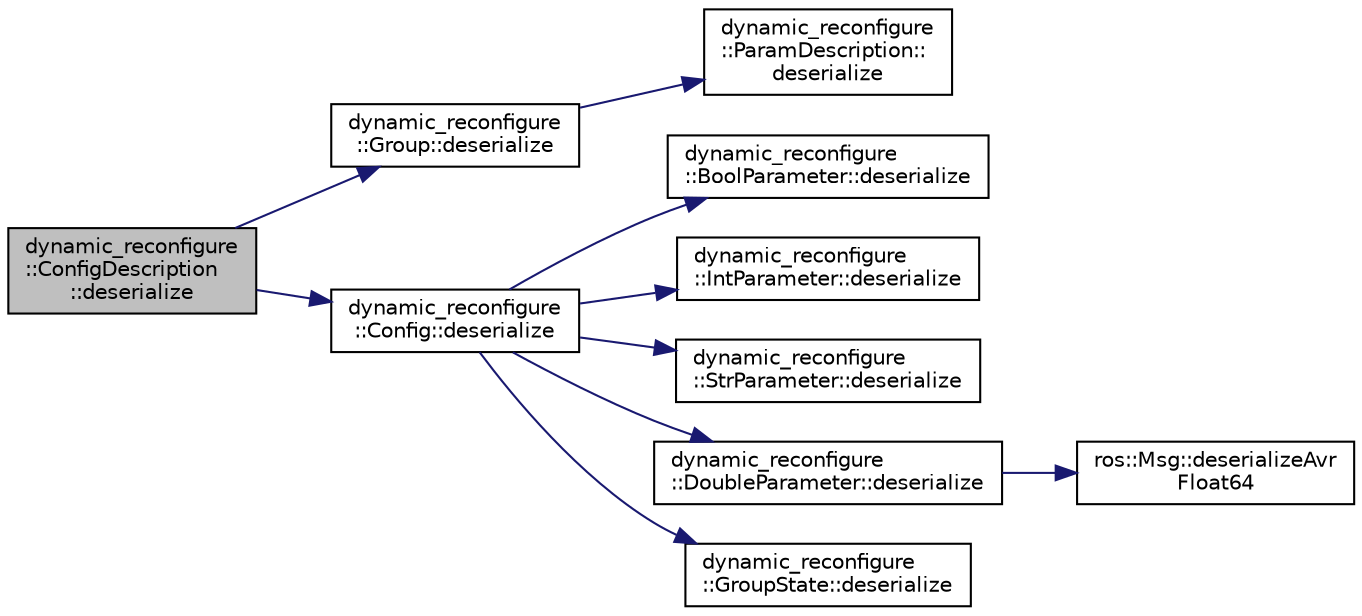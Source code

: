 digraph "dynamic_reconfigure::ConfigDescription::deserialize"
{
  edge [fontname="Helvetica",fontsize="10",labelfontname="Helvetica",labelfontsize="10"];
  node [fontname="Helvetica",fontsize="10",shape=record];
  rankdir="LR";
  Node1 [label="dynamic_reconfigure\l::ConfigDescription\l::deserialize",height=0.2,width=0.4,color="black", fillcolor="grey75", style="filled" fontcolor="black"];
  Node1 -> Node2 [color="midnightblue",fontsize="10",style="solid",fontname="Helvetica"];
  Node2 [label="dynamic_reconfigure\l::Group::deserialize",height=0.2,width=0.4,color="black", fillcolor="white", style="filled",URL="$classdynamic__reconfigure_1_1_group.html#a9003b0af0d7fd112794c0061183ce240"];
  Node2 -> Node3 [color="midnightblue",fontsize="10",style="solid",fontname="Helvetica"];
  Node3 [label="dynamic_reconfigure\l::ParamDescription::\ldeserialize",height=0.2,width=0.4,color="black", fillcolor="white", style="filled",URL="$classdynamic__reconfigure_1_1_param_description.html#a8225b4c43c4dfae978dc0ea79526ec8a"];
  Node1 -> Node4 [color="midnightblue",fontsize="10",style="solid",fontname="Helvetica"];
  Node4 [label="dynamic_reconfigure\l::Config::deserialize",height=0.2,width=0.4,color="black", fillcolor="white", style="filled",URL="$classdynamic__reconfigure_1_1_config.html#a0574c2a01db9a9cf0f6aac47b9ef434e"];
  Node4 -> Node5 [color="midnightblue",fontsize="10",style="solid",fontname="Helvetica"];
  Node5 [label="dynamic_reconfigure\l::BoolParameter::deserialize",height=0.2,width=0.4,color="black", fillcolor="white", style="filled",URL="$classdynamic__reconfigure_1_1_bool_parameter.html#ac2bae33368d3c03ffdac576936b8ab9b"];
  Node4 -> Node6 [color="midnightblue",fontsize="10",style="solid",fontname="Helvetica"];
  Node6 [label="dynamic_reconfigure\l::IntParameter::deserialize",height=0.2,width=0.4,color="black", fillcolor="white", style="filled",URL="$classdynamic__reconfigure_1_1_int_parameter.html#ab6f1701955b0c1d254e40e747bfe82b7"];
  Node4 -> Node7 [color="midnightblue",fontsize="10",style="solid",fontname="Helvetica"];
  Node7 [label="dynamic_reconfigure\l::StrParameter::deserialize",height=0.2,width=0.4,color="black", fillcolor="white", style="filled",URL="$classdynamic__reconfigure_1_1_str_parameter.html#a0efccfc88c705f396c6874d42dbfa558"];
  Node4 -> Node8 [color="midnightblue",fontsize="10",style="solid",fontname="Helvetica"];
  Node8 [label="dynamic_reconfigure\l::DoubleParameter::deserialize",height=0.2,width=0.4,color="black", fillcolor="white", style="filled",URL="$classdynamic__reconfigure_1_1_double_parameter.html#a695bd5d6e773eb8cabb0b3d8339d3577"];
  Node8 -> Node9 [color="midnightblue",fontsize="10",style="solid",fontname="Helvetica"];
  Node9 [label="ros::Msg::deserializeAvr\lFloat64",height=0.2,width=0.4,color="black", fillcolor="white", style="filled",URL="$classros_1_1_msg.html#a8494fc1e864aa11612757ba107792b11",tooltip="This tricky function handles demoting a 64bit double to a 32bit float, so that AVR can understand mes..."];
  Node4 -> Node10 [color="midnightblue",fontsize="10",style="solid",fontname="Helvetica"];
  Node10 [label="dynamic_reconfigure\l::GroupState::deserialize",height=0.2,width=0.4,color="black", fillcolor="white", style="filled",URL="$classdynamic__reconfigure_1_1_group_state.html#ab0ab9f896b6ffcf1838726d3e440c9b6"];
}
